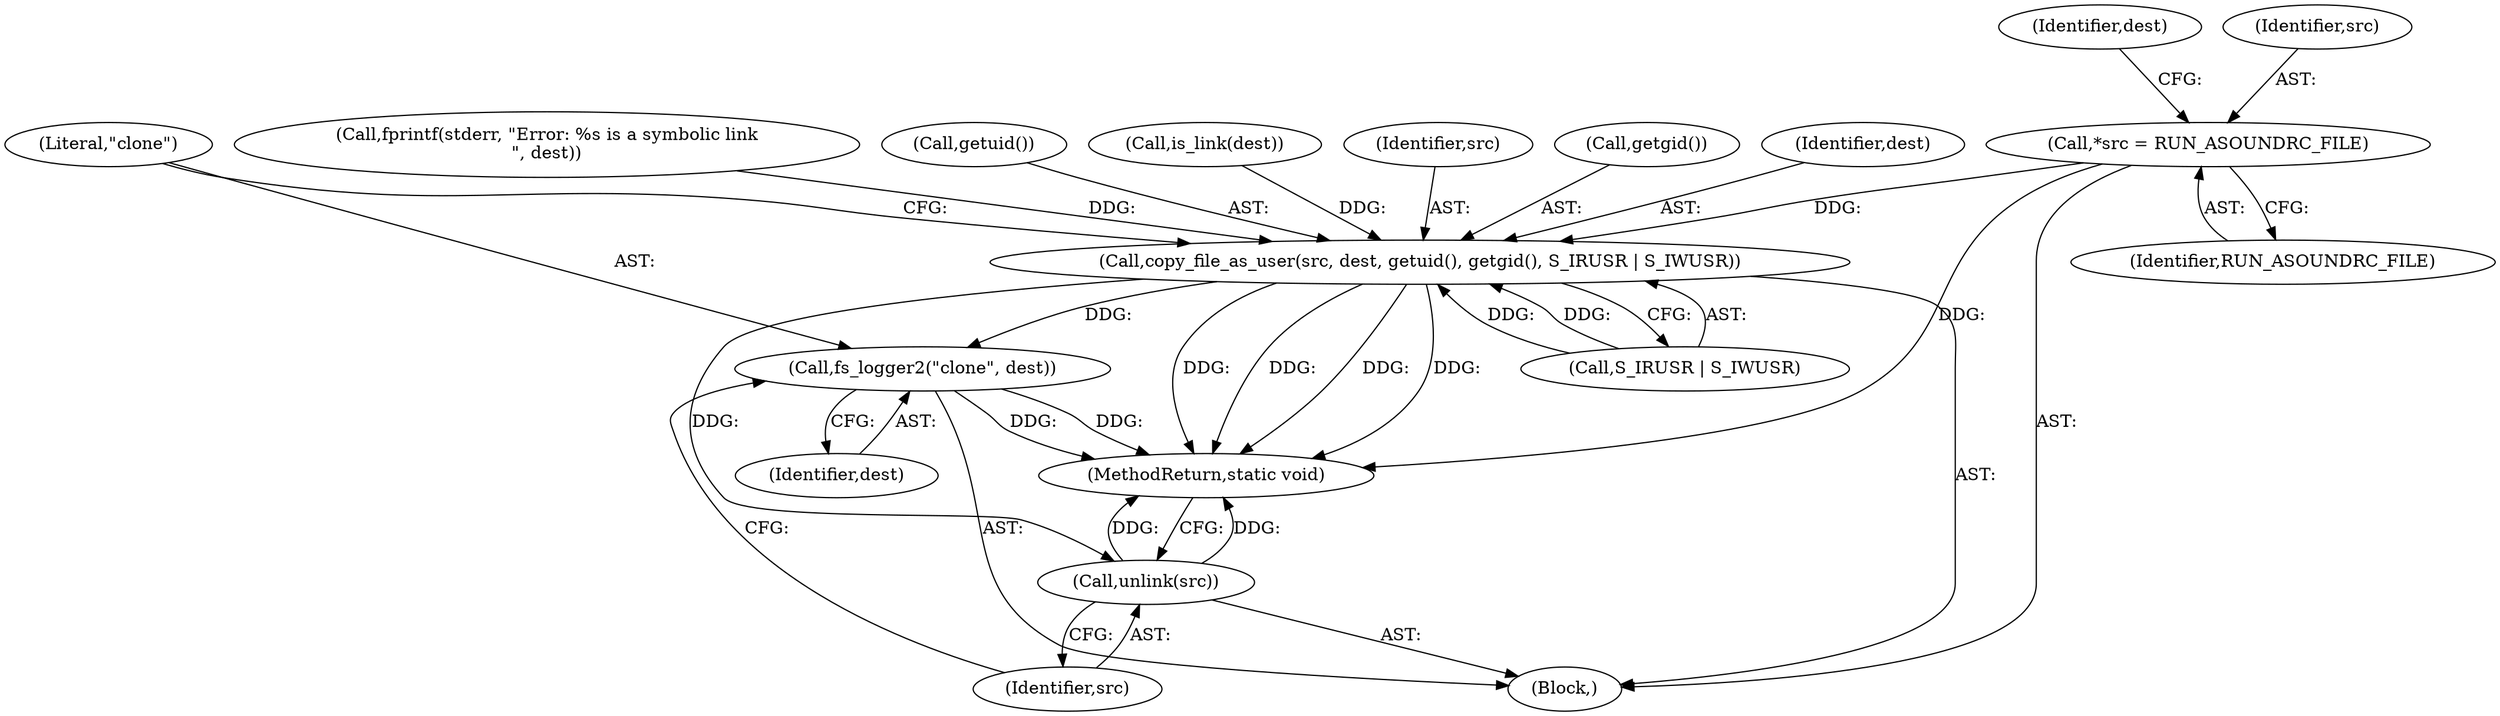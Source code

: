 digraph "0_firejail_b8a4ff9775318ca5e679183884a6a63f3da8f863@pointer" {
"1000104" [label="(Call,*src = RUN_ASOUNDRC_FILE)"];
"1000131" [label="(Call,copy_file_as_user(src, dest, getuid(), getgid(), S_IRUSR | S_IWUSR))"];
"1000139" [label="(Call,fs_logger2(\"clone\", dest))"];
"1000142" [label="(Call,unlink(src))"];
"1000140" [label="(Literal,\"clone\")"];
"1000125" [label="(Call,fprintf(stderr, \"Error: %s is a symbolic link\n\", dest))"];
"1000134" [label="(Call,getuid())"];
"1000122" [label="(Call,is_link(dest))"];
"1000132" [label="(Identifier,src)"];
"1000143" [label="(Identifier,src)"];
"1000144" [label="(MethodReturn,static void)"];
"1000136" [label="(Call,S_IRUSR | S_IWUSR)"];
"1000104" [label="(Call,*src = RUN_ASOUNDRC_FILE)"];
"1000112" [label="(Identifier,dest)"];
"1000135" [label="(Call,getgid())"];
"1000133" [label="(Identifier,dest)"];
"1000102" [label="(Block,)"];
"1000139" [label="(Call,fs_logger2(\"clone\", dest))"];
"1000142" [label="(Call,unlink(src))"];
"1000141" [label="(Identifier,dest)"];
"1000105" [label="(Identifier,src)"];
"1000106" [label="(Identifier,RUN_ASOUNDRC_FILE)"];
"1000131" [label="(Call,copy_file_as_user(src, dest, getuid(), getgid(), S_IRUSR | S_IWUSR))"];
"1000104" -> "1000102"  [label="AST: "];
"1000104" -> "1000106"  [label="CFG: "];
"1000105" -> "1000104"  [label="AST: "];
"1000106" -> "1000104"  [label="AST: "];
"1000112" -> "1000104"  [label="CFG: "];
"1000104" -> "1000144"  [label="DDG: "];
"1000104" -> "1000131"  [label="DDG: "];
"1000131" -> "1000102"  [label="AST: "];
"1000131" -> "1000136"  [label="CFG: "];
"1000132" -> "1000131"  [label="AST: "];
"1000133" -> "1000131"  [label="AST: "];
"1000134" -> "1000131"  [label="AST: "];
"1000135" -> "1000131"  [label="AST: "];
"1000136" -> "1000131"  [label="AST: "];
"1000140" -> "1000131"  [label="CFG: "];
"1000131" -> "1000144"  [label="DDG: "];
"1000131" -> "1000144"  [label="DDG: "];
"1000131" -> "1000144"  [label="DDG: "];
"1000131" -> "1000144"  [label="DDG: "];
"1000122" -> "1000131"  [label="DDG: "];
"1000125" -> "1000131"  [label="DDG: "];
"1000136" -> "1000131"  [label="DDG: "];
"1000136" -> "1000131"  [label="DDG: "];
"1000131" -> "1000139"  [label="DDG: "];
"1000131" -> "1000142"  [label="DDG: "];
"1000139" -> "1000102"  [label="AST: "];
"1000139" -> "1000141"  [label="CFG: "];
"1000140" -> "1000139"  [label="AST: "];
"1000141" -> "1000139"  [label="AST: "];
"1000143" -> "1000139"  [label="CFG: "];
"1000139" -> "1000144"  [label="DDG: "];
"1000139" -> "1000144"  [label="DDG: "];
"1000142" -> "1000102"  [label="AST: "];
"1000142" -> "1000143"  [label="CFG: "];
"1000143" -> "1000142"  [label="AST: "];
"1000144" -> "1000142"  [label="CFG: "];
"1000142" -> "1000144"  [label="DDG: "];
"1000142" -> "1000144"  [label="DDG: "];
}
